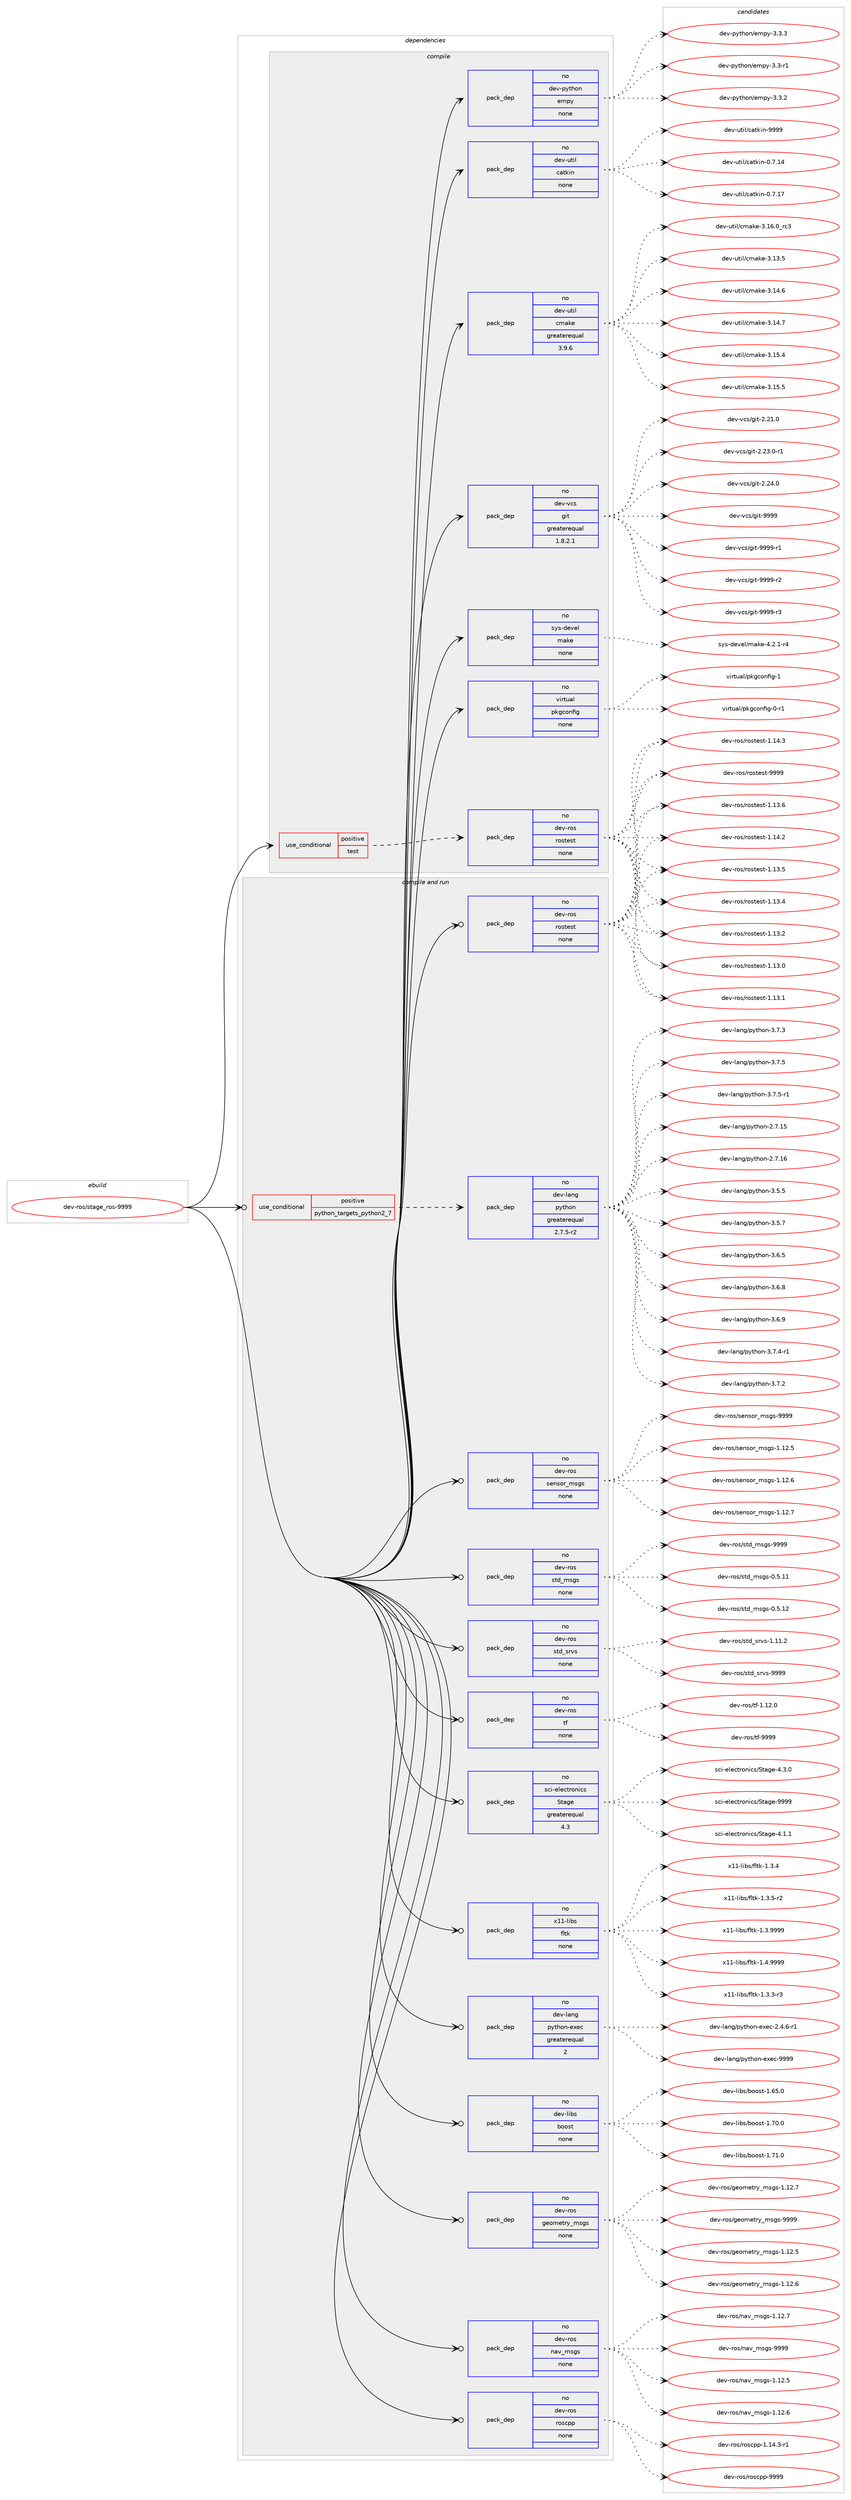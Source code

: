 digraph prolog {

# *************
# Graph options
# *************

newrank=true;
concentrate=true;
compound=true;
graph [rankdir=LR,fontname=Helvetica,fontsize=10,ranksep=1.5];#, ranksep=2.5, nodesep=0.2];
edge  [arrowhead=vee];
node  [fontname=Helvetica,fontsize=10];

# **********
# The ebuild
# **********

subgraph cluster_leftcol {
color=gray;
rank=same;
label=<<i>ebuild</i>>;
id [label="dev-ros/stage_ros-9999", color=red, width=4, href="../dev-ros/stage_ros-9999.svg"];
}

# ****************
# The dependencies
# ****************

subgraph cluster_midcol {
color=gray;
label=<<i>dependencies</i>>;
subgraph cluster_compile {
fillcolor="#eeeeee";
style=filled;
label=<<i>compile</i>>;
subgraph cond155488 {
dependency667490 [label=<<TABLE BORDER="0" CELLBORDER="1" CELLSPACING="0" CELLPADDING="4"><TR><TD ROWSPAN="3" CELLPADDING="10">use_conditional</TD></TR><TR><TD>positive</TD></TR><TR><TD>test</TD></TR></TABLE>>, shape=none, color=red];
subgraph pack500096 {
dependency667491 [label=<<TABLE BORDER="0" CELLBORDER="1" CELLSPACING="0" CELLPADDING="4" WIDTH="220"><TR><TD ROWSPAN="6" CELLPADDING="30">pack_dep</TD></TR><TR><TD WIDTH="110">no</TD></TR><TR><TD>dev-ros</TD></TR><TR><TD>rostest</TD></TR><TR><TD>none</TD></TR><TR><TD></TD></TR></TABLE>>, shape=none, color=blue];
}
dependency667490:e -> dependency667491:w [weight=20,style="dashed",arrowhead="vee"];
}
id:e -> dependency667490:w [weight=20,style="solid",arrowhead="vee"];
subgraph pack500097 {
dependency667492 [label=<<TABLE BORDER="0" CELLBORDER="1" CELLSPACING="0" CELLPADDING="4" WIDTH="220"><TR><TD ROWSPAN="6" CELLPADDING="30">pack_dep</TD></TR><TR><TD WIDTH="110">no</TD></TR><TR><TD>dev-python</TD></TR><TR><TD>empy</TD></TR><TR><TD>none</TD></TR><TR><TD></TD></TR></TABLE>>, shape=none, color=blue];
}
id:e -> dependency667492:w [weight=20,style="solid",arrowhead="vee"];
subgraph pack500098 {
dependency667493 [label=<<TABLE BORDER="0" CELLBORDER="1" CELLSPACING="0" CELLPADDING="4" WIDTH="220"><TR><TD ROWSPAN="6" CELLPADDING="30">pack_dep</TD></TR><TR><TD WIDTH="110">no</TD></TR><TR><TD>dev-util</TD></TR><TR><TD>catkin</TD></TR><TR><TD>none</TD></TR><TR><TD></TD></TR></TABLE>>, shape=none, color=blue];
}
id:e -> dependency667493:w [weight=20,style="solid",arrowhead="vee"];
subgraph pack500099 {
dependency667494 [label=<<TABLE BORDER="0" CELLBORDER="1" CELLSPACING="0" CELLPADDING="4" WIDTH="220"><TR><TD ROWSPAN="6" CELLPADDING="30">pack_dep</TD></TR><TR><TD WIDTH="110">no</TD></TR><TR><TD>dev-util</TD></TR><TR><TD>cmake</TD></TR><TR><TD>greaterequal</TD></TR><TR><TD>3.9.6</TD></TR></TABLE>>, shape=none, color=blue];
}
id:e -> dependency667494:w [weight=20,style="solid",arrowhead="vee"];
subgraph pack500100 {
dependency667495 [label=<<TABLE BORDER="0" CELLBORDER="1" CELLSPACING="0" CELLPADDING="4" WIDTH="220"><TR><TD ROWSPAN="6" CELLPADDING="30">pack_dep</TD></TR><TR><TD WIDTH="110">no</TD></TR><TR><TD>dev-vcs</TD></TR><TR><TD>git</TD></TR><TR><TD>greaterequal</TD></TR><TR><TD>1.8.2.1</TD></TR></TABLE>>, shape=none, color=blue];
}
id:e -> dependency667495:w [weight=20,style="solid",arrowhead="vee"];
subgraph pack500101 {
dependency667496 [label=<<TABLE BORDER="0" CELLBORDER="1" CELLSPACING="0" CELLPADDING="4" WIDTH="220"><TR><TD ROWSPAN="6" CELLPADDING="30">pack_dep</TD></TR><TR><TD WIDTH="110">no</TD></TR><TR><TD>sys-devel</TD></TR><TR><TD>make</TD></TR><TR><TD>none</TD></TR><TR><TD></TD></TR></TABLE>>, shape=none, color=blue];
}
id:e -> dependency667496:w [weight=20,style="solid",arrowhead="vee"];
subgraph pack500102 {
dependency667497 [label=<<TABLE BORDER="0" CELLBORDER="1" CELLSPACING="0" CELLPADDING="4" WIDTH="220"><TR><TD ROWSPAN="6" CELLPADDING="30">pack_dep</TD></TR><TR><TD WIDTH="110">no</TD></TR><TR><TD>virtual</TD></TR><TR><TD>pkgconfig</TD></TR><TR><TD>none</TD></TR><TR><TD></TD></TR></TABLE>>, shape=none, color=blue];
}
id:e -> dependency667497:w [weight=20,style="solid",arrowhead="vee"];
}
subgraph cluster_compileandrun {
fillcolor="#eeeeee";
style=filled;
label=<<i>compile and run</i>>;
subgraph cond155489 {
dependency667498 [label=<<TABLE BORDER="0" CELLBORDER="1" CELLSPACING="0" CELLPADDING="4"><TR><TD ROWSPAN="3" CELLPADDING="10">use_conditional</TD></TR><TR><TD>positive</TD></TR><TR><TD>python_targets_python2_7</TD></TR></TABLE>>, shape=none, color=red];
subgraph pack500103 {
dependency667499 [label=<<TABLE BORDER="0" CELLBORDER="1" CELLSPACING="0" CELLPADDING="4" WIDTH="220"><TR><TD ROWSPAN="6" CELLPADDING="30">pack_dep</TD></TR><TR><TD WIDTH="110">no</TD></TR><TR><TD>dev-lang</TD></TR><TR><TD>python</TD></TR><TR><TD>greaterequal</TD></TR><TR><TD>2.7.5-r2</TD></TR></TABLE>>, shape=none, color=blue];
}
dependency667498:e -> dependency667499:w [weight=20,style="dashed",arrowhead="vee"];
}
id:e -> dependency667498:w [weight=20,style="solid",arrowhead="odotvee"];
subgraph pack500104 {
dependency667500 [label=<<TABLE BORDER="0" CELLBORDER="1" CELLSPACING="0" CELLPADDING="4" WIDTH="220"><TR><TD ROWSPAN="6" CELLPADDING="30">pack_dep</TD></TR><TR><TD WIDTH="110">no</TD></TR><TR><TD>dev-lang</TD></TR><TR><TD>python-exec</TD></TR><TR><TD>greaterequal</TD></TR><TR><TD>2</TD></TR></TABLE>>, shape=none, color=blue];
}
id:e -> dependency667500:w [weight=20,style="solid",arrowhead="odotvee"];
subgraph pack500105 {
dependency667501 [label=<<TABLE BORDER="0" CELLBORDER="1" CELLSPACING="0" CELLPADDING="4" WIDTH="220"><TR><TD ROWSPAN="6" CELLPADDING="30">pack_dep</TD></TR><TR><TD WIDTH="110">no</TD></TR><TR><TD>dev-libs</TD></TR><TR><TD>boost</TD></TR><TR><TD>none</TD></TR><TR><TD></TD></TR></TABLE>>, shape=none, color=blue];
}
id:e -> dependency667501:w [weight=20,style="solid",arrowhead="odotvee"];
subgraph pack500106 {
dependency667502 [label=<<TABLE BORDER="0" CELLBORDER="1" CELLSPACING="0" CELLPADDING="4" WIDTH="220"><TR><TD ROWSPAN="6" CELLPADDING="30">pack_dep</TD></TR><TR><TD WIDTH="110">no</TD></TR><TR><TD>dev-ros</TD></TR><TR><TD>geometry_msgs</TD></TR><TR><TD>none</TD></TR><TR><TD></TD></TR></TABLE>>, shape=none, color=blue];
}
id:e -> dependency667502:w [weight=20,style="solid",arrowhead="odotvee"];
subgraph pack500107 {
dependency667503 [label=<<TABLE BORDER="0" CELLBORDER="1" CELLSPACING="0" CELLPADDING="4" WIDTH="220"><TR><TD ROWSPAN="6" CELLPADDING="30">pack_dep</TD></TR><TR><TD WIDTH="110">no</TD></TR><TR><TD>dev-ros</TD></TR><TR><TD>nav_msgs</TD></TR><TR><TD>none</TD></TR><TR><TD></TD></TR></TABLE>>, shape=none, color=blue];
}
id:e -> dependency667503:w [weight=20,style="solid",arrowhead="odotvee"];
subgraph pack500108 {
dependency667504 [label=<<TABLE BORDER="0" CELLBORDER="1" CELLSPACING="0" CELLPADDING="4" WIDTH="220"><TR><TD ROWSPAN="6" CELLPADDING="30">pack_dep</TD></TR><TR><TD WIDTH="110">no</TD></TR><TR><TD>dev-ros</TD></TR><TR><TD>roscpp</TD></TR><TR><TD>none</TD></TR><TR><TD></TD></TR></TABLE>>, shape=none, color=blue];
}
id:e -> dependency667504:w [weight=20,style="solid",arrowhead="odotvee"];
subgraph pack500109 {
dependency667505 [label=<<TABLE BORDER="0" CELLBORDER="1" CELLSPACING="0" CELLPADDING="4" WIDTH="220"><TR><TD ROWSPAN="6" CELLPADDING="30">pack_dep</TD></TR><TR><TD WIDTH="110">no</TD></TR><TR><TD>dev-ros</TD></TR><TR><TD>rostest</TD></TR><TR><TD>none</TD></TR><TR><TD></TD></TR></TABLE>>, shape=none, color=blue];
}
id:e -> dependency667505:w [weight=20,style="solid",arrowhead="odotvee"];
subgraph pack500110 {
dependency667506 [label=<<TABLE BORDER="0" CELLBORDER="1" CELLSPACING="0" CELLPADDING="4" WIDTH="220"><TR><TD ROWSPAN="6" CELLPADDING="30">pack_dep</TD></TR><TR><TD WIDTH="110">no</TD></TR><TR><TD>dev-ros</TD></TR><TR><TD>sensor_msgs</TD></TR><TR><TD>none</TD></TR><TR><TD></TD></TR></TABLE>>, shape=none, color=blue];
}
id:e -> dependency667506:w [weight=20,style="solid",arrowhead="odotvee"];
subgraph pack500111 {
dependency667507 [label=<<TABLE BORDER="0" CELLBORDER="1" CELLSPACING="0" CELLPADDING="4" WIDTH="220"><TR><TD ROWSPAN="6" CELLPADDING="30">pack_dep</TD></TR><TR><TD WIDTH="110">no</TD></TR><TR><TD>dev-ros</TD></TR><TR><TD>std_msgs</TD></TR><TR><TD>none</TD></TR><TR><TD></TD></TR></TABLE>>, shape=none, color=blue];
}
id:e -> dependency667507:w [weight=20,style="solid",arrowhead="odotvee"];
subgraph pack500112 {
dependency667508 [label=<<TABLE BORDER="0" CELLBORDER="1" CELLSPACING="0" CELLPADDING="4" WIDTH="220"><TR><TD ROWSPAN="6" CELLPADDING="30">pack_dep</TD></TR><TR><TD WIDTH="110">no</TD></TR><TR><TD>dev-ros</TD></TR><TR><TD>std_srvs</TD></TR><TR><TD>none</TD></TR><TR><TD></TD></TR></TABLE>>, shape=none, color=blue];
}
id:e -> dependency667508:w [weight=20,style="solid",arrowhead="odotvee"];
subgraph pack500113 {
dependency667509 [label=<<TABLE BORDER="0" CELLBORDER="1" CELLSPACING="0" CELLPADDING="4" WIDTH="220"><TR><TD ROWSPAN="6" CELLPADDING="30">pack_dep</TD></TR><TR><TD WIDTH="110">no</TD></TR><TR><TD>dev-ros</TD></TR><TR><TD>tf</TD></TR><TR><TD>none</TD></TR><TR><TD></TD></TR></TABLE>>, shape=none, color=blue];
}
id:e -> dependency667509:w [weight=20,style="solid",arrowhead="odotvee"];
subgraph pack500114 {
dependency667510 [label=<<TABLE BORDER="0" CELLBORDER="1" CELLSPACING="0" CELLPADDING="4" WIDTH="220"><TR><TD ROWSPAN="6" CELLPADDING="30">pack_dep</TD></TR><TR><TD WIDTH="110">no</TD></TR><TR><TD>sci-electronics</TD></TR><TR><TD>Stage</TD></TR><TR><TD>greaterequal</TD></TR><TR><TD>4.3</TD></TR></TABLE>>, shape=none, color=blue];
}
id:e -> dependency667510:w [weight=20,style="solid",arrowhead="odotvee"];
subgraph pack500115 {
dependency667511 [label=<<TABLE BORDER="0" CELLBORDER="1" CELLSPACING="0" CELLPADDING="4" WIDTH="220"><TR><TD ROWSPAN="6" CELLPADDING="30">pack_dep</TD></TR><TR><TD WIDTH="110">no</TD></TR><TR><TD>x11-libs</TD></TR><TR><TD>fltk</TD></TR><TR><TD>none</TD></TR><TR><TD></TD></TR></TABLE>>, shape=none, color=blue];
}
id:e -> dependency667511:w [weight=20,style="solid",arrowhead="odotvee"];
}
subgraph cluster_run {
fillcolor="#eeeeee";
style=filled;
label=<<i>run</i>>;
}
}

# **************
# The candidates
# **************

subgraph cluster_choices {
rank=same;
color=gray;
label=<<i>candidates</i>>;

subgraph choice500096 {
color=black;
nodesep=1;
choice100101118451141111154711411111511610111511645494649514648 [label="dev-ros/rostest-1.13.0", color=red, width=4,href="../dev-ros/rostest-1.13.0.svg"];
choice100101118451141111154711411111511610111511645494649514649 [label="dev-ros/rostest-1.13.1", color=red, width=4,href="../dev-ros/rostest-1.13.1.svg"];
choice100101118451141111154711411111511610111511645494649514650 [label="dev-ros/rostest-1.13.2", color=red, width=4,href="../dev-ros/rostest-1.13.2.svg"];
choice100101118451141111154711411111511610111511645494649514652 [label="dev-ros/rostest-1.13.4", color=red, width=4,href="../dev-ros/rostest-1.13.4.svg"];
choice100101118451141111154711411111511610111511645494649514653 [label="dev-ros/rostest-1.13.5", color=red, width=4,href="../dev-ros/rostest-1.13.5.svg"];
choice100101118451141111154711411111511610111511645494649514654 [label="dev-ros/rostest-1.13.6", color=red, width=4,href="../dev-ros/rostest-1.13.6.svg"];
choice100101118451141111154711411111511610111511645494649524650 [label="dev-ros/rostest-1.14.2", color=red, width=4,href="../dev-ros/rostest-1.14.2.svg"];
choice100101118451141111154711411111511610111511645494649524651 [label="dev-ros/rostest-1.14.3", color=red, width=4,href="../dev-ros/rostest-1.14.3.svg"];
choice10010111845114111115471141111151161011151164557575757 [label="dev-ros/rostest-9999", color=red, width=4,href="../dev-ros/rostest-9999.svg"];
dependency667491:e -> choice100101118451141111154711411111511610111511645494649514648:w [style=dotted,weight="100"];
dependency667491:e -> choice100101118451141111154711411111511610111511645494649514649:w [style=dotted,weight="100"];
dependency667491:e -> choice100101118451141111154711411111511610111511645494649514650:w [style=dotted,weight="100"];
dependency667491:e -> choice100101118451141111154711411111511610111511645494649514652:w [style=dotted,weight="100"];
dependency667491:e -> choice100101118451141111154711411111511610111511645494649514653:w [style=dotted,weight="100"];
dependency667491:e -> choice100101118451141111154711411111511610111511645494649514654:w [style=dotted,weight="100"];
dependency667491:e -> choice100101118451141111154711411111511610111511645494649524650:w [style=dotted,weight="100"];
dependency667491:e -> choice100101118451141111154711411111511610111511645494649524651:w [style=dotted,weight="100"];
dependency667491:e -> choice10010111845114111115471141111151161011151164557575757:w [style=dotted,weight="100"];
}
subgraph choice500097 {
color=black;
nodesep=1;
choice1001011184511212111610411111047101109112121455146514511449 [label="dev-python/empy-3.3-r1", color=red, width=4,href="../dev-python/empy-3.3-r1.svg"];
choice1001011184511212111610411111047101109112121455146514650 [label="dev-python/empy-3.3.2", color=red, width=4,href="../dev-python/empy-3.3.2.svg"];
choice1001011184511212111610411111047101109112121455146514651 [label="dev-python/empy-3.3.3", color=red, width=4,href="../dev-python/empy-3.3.3.svg"];
dependency667492:e -> choice1001011184511212111610411111047101109112121455146514511449:w [style=dotted,weight="100"];
dependency667492:e -> choice1001011184511212111610411111047101109112121455146514650:w [style=dotted,weight="100"];
dependency667492:e -> choice1001011184511212111610411111047101109112121455146514651:w [style=dotted,weight="100"];
}
subgraph choice500098 {
color=black;
nodesep=1;
choice1001011184511711610510847999711610710511045484655464952 [label="dev-util/catkin-0.7.14", color=red, width=4,href="../dev-util/catkin-0.7.14.svg"];
choice1001011184511711610510847999711610710511045484655464955 [label="dev-util/catkin-0.7.17", color=red, width=4,href="../dev-util/catkin-0.7.17.svg"];
choice100101118451171161051084799971161071051104557575757 [label="dev-util/catkin-9999", color=red, width=4,href="../dev-util/catkin-9999.svg"];
dependency667493:e -> choice1001011184511711610510847999711610710511045484655464952:w [style=dotted,weight="100"];
dependency667493:e -> choice1001011184511711610510847999711610710511045484655464955:w [style=dotted,weight="100"];
dependency667493:e -> choice100101118451171161051084799971161071051104557575757:w [style=dotted,weight="100"];
}
subgraph choice500099 {
color=black;
nodesep=1;
choice1001011184511711610510847991099710710145514649514653 [label="dev-util/cmake-3.13.5", color=red, width=4,href="../dev-util/cmake-3.13.5.svg"];
choice1001011184511711610510847991099710710145514649524654 [label="dev-util/cmake-3.14.6", color=red, width=4,href="../dev-util/cmake-3.14.6.svg"];
choice1001011184511711610510847991099710710145514649524655 [label="dev-util/cmake-3.14.7", color=red, width=4,href="../dev-util/cmake-3.14.7.svg"];
choice1001011184511711610510847991099710710145514649534652 [label="dev-util/cmake-3.15.4", color=red, width=4,href="../dev-util/cmake-3.15.4.svg"];
choice1001011184511711610510847991099710710145514649534653 [label="dev-util/cmake-3.15.5", color=red, width=4,href="../dev-util/cmake-3.15.5.svg"];
choice1001011184511711610510847991099710710145514649544648951149951 [label="dev-util/cmake-3.16.0_rc3", color=red, width=4,href="../dev-util/cmake-3.16.0_rc3.svg"];
dependency667494:e -> choice1001011184511711610510847991099710710145514649514653:w [style=dotted,weight="100"];
dependency667494:e -> choice1001011184511711610510847991099710710145514649524654:w [style=dotted,weight="100"];
dependency667494:e -> choice1001011184511711610510847991099710710145514649524655:w [style=dotted,weight="100"];
dependency667494:e -> choice1001011184511711610510847991099710710145514649534652:w [style=dotted,weight="100"];
dependency667494:e -> choice1001011184511711610510847991099710710145514649534653:w [style=dotted,weight="100"];
dependency667494:e -> choice1001011184511711610510847991099710710145514649544648951149951:w [style=dotted,weight="100"];
}
subgraph choice500100 {
color=black;
nodesep=1;
choice10010111845118991154710310511645504650494648 [label="dev-vcs/git-2.21.0", color=red, width=4,href="../dev-vcs/git-2.21.0.svg"];
choice100101118451189911547103105116455046505146484511449 [label="dev-vcs/git-2.23.0-r1", color=red, width=4,href="../dev-vcs/git-2.23.0-r1.svg"];
choice10010111845118991154710310511645504650524648 [label="dev-vcs/git-2.24.0", color=red, width=4,href="../dev-vcs/git-2.24.0.svg"];
choice1001011184511899115471031051164557575757 [label="dev-vcs/git-9999", color=red, width=4,href="../dev-vcs/git-9999.svg"];
choice10010111845118991154710310511645575757574511449 [label="dev-vcs/git-9999-r1", color=red, width=4,href="../dev-vcs/git-9999-r1.svg"];
choice10010111845118991154710310511645575757574511450 [label="dev-vcs/git-9999-r2", color=red, width=4,href="../dev-vcs/git-9999-r2.svg"];
choice10010111845118991154710310511645575757574511451 [label="dev-vcs/git-9999-r3", color=red, width=4,href="../dev-vcs/git-9999-r3.svg"];
dependency667495:e -> choice10010111845118991154710310511645504650494648:w [style=dotted,weight="100"];
dependency667495:e -> choice100101118451189911547103105116455046505146484511449:w [style=dotted,weight="100"];
dependency667495:e -> choice10010111845118991154710310511645504650524648:w [style=dotted,weight="100"];
dependency667495:e -> choice1001011184511899115471031051164557575757:w [style=dotted,weight="100"];
dependency667495:e -> choice10010111845118991154710310511645575757574511449:w [style=dotted,weight="100"];
dependency667495:e -> choice10010111845118991154710310511645575757574511450:w [style=dotted,weight="100"];
dependency667495:e -> choice10010111845118991154710310511645575757574511451:w [style=dotted,weight="100"];
}
subgraph choice500101 {
color=black;
nodesep=1;
choice1151211154510010111810110847109971071014552465046494511452 [label="sys-devel/make-4.2.1-r4", color=red, width=4,href="../sys-devel/make-4.2.1-r4.svg"];
dependency667496:e -> choice1151211154510010111810110847109971071014552465046494511452:w [style=dotted,weight="100"];
}
subgraph choice500102 {
color=black;
nodesep=1;
choice11810511411611797108471121071039911111010210510345484511449 [label="virtual/pkgconfig-0-r1", color=red, width=4,href="../virtual/pkgconfig-0-r1.svg"];
choice1181051141161179710847112107103991111101021051034549 [label="virtual/pkgconfig-1", color=red, width=4,href="../virtual/pkgconfig-1.svg"];
dependency667497:e -> choice11810511411611797108471121071039911111010210510345484511449:w [style=dotted,weight="100"];
dependency667497:e -> choice1181051141161179710847112107103991111101021051034549:w [style=dotted,weight="100"];
}
subgraph choice500103 {
color=black;
nodesep=1;
choice10010111845108971101034711212111610411111045504655464953 [label="dev-lang/python-2.7.15", color=red, width=4,href="../dev-lang/python-2.7.15.svg"];
choice10010111845108971101034711212111610411111045504655464954 [label="dev-lang/python-2.7.16", color=red, width=4,href="../dev-lang/python-2.7.16.svg"];
choice100101118451089711010347112121116104111110455146534653 [label="dev-lang/python-3.5.5", color=red, width=4,href="../dev-lang/python-3.5.5.svg"];
choice100101118451089711010347112121116104111110455146534655 [label="dev-lang/python-3.5.7", color=red, width=4,href="../dev-lang/python-3.5.7.svg"];
choice100101118451089711010347112121116104111110455146544653 [label="dev-lang/python-3.6.5", color=red, width=4,href="../dev-lang/python-3.6.5.svg"];
choice100101118451089711010347112121116104111110455146544656 [label="dev-lang/python-3.6.8", color=red, width=4,href="../dev-lang/python-3.6.8.svg"];
choice100101118451089711010347112121116104111110455146544657 [label="dev-lang/python-3.6.9", color=red, width=4,href="../dev-lang/python-3.6.9.svg"];
choice100101118451089711010347112121116104111110455146554650 [label="dev-lang/python-3.7.2", color=red, width=4,href="../dev-lang/python-3.7.2.svg"];
choice100101118451089711010347112121116104111110455146554651 [label="dev-lang/python-3.7.3", color=red, width=4,href="../dev-lang/python-3.7.3.svg"];
choice1001011184510897110103471121211161041111104551465546524511449 [label="dev-lang/python-3.7.4-r1", color=red, width=4,href="../dev-lang/python-3.7.4-r1.svg"];
choice100101118451089711010347112121116104111110455146554653 [label="dev-lang/python-3.7.5", color=red, width=4,href="../dev-lang/python-3.7.5.svg"];
choice1001011184510897110103471121211161041111104551465546534511449 [label="dev-lang/python-3.7.5-r1", color=red, width=4,href="../dev-lang/python-3.7.5-r1.svg"];
dependency667499:e -> choice10010111845108971101034711212111610411111045504655464953:w [style=dotted,weight="100"];
dependency667499:e -> choice10010111845108971101034711212111610411111045504655464954:w [style=dotted,weight="100"];
dependency667499:e -> choice100101118451089711010347112121116104111110455146534653:w [style=dotted,weight="100"];
dependency667499:e -> choice100101118451089711010347112121116104111110455146534655:w [style=dotted,weight="100"];
dependency667499:e -> choice100101118451089711010347112121116104111110455146544653:w [style=dotted,weight="100"];
dependency667499:e -> choice100101118451089711010347112121116104111110455146544656:w [style=dotted,weight="100"];
dependency667499:e -> choice100101118451089711010347112121116104111110455146544657:w [style=dotted,weight="100"];
dependency667499:e -> choice100101118451089711010347112121116104111110455146554650:w [style=dotted,weight="100"];
dependency667499:e -> choice100101118451089711010347112121116104111110455146554651:w [style=dotted,weight="100"];
dependency667499:e -> choice1001011184510897110103471121211161041111104551465546524511449:w [style=dotted,weight="100"];
dependency667499:e -> choice100101118451089711010347112121116104111110455146554653:w [style=dotted,weight="100"];
dependency667499:e -> choice1001011184510897110103471121211161041111104551465546534511449:w [style=dotted,weight="100"];
}
subgraph choice500104 {
color=black;
nodesep=1;
choice10010111845108971101034711212111610411111045101120101994550465246544511449 [label="dev-lang/python-exec-2.4.6-r1", color=red, width=4,href="../dev-lang/python-exec-2.4.6-r1.svg"];
choice10010111845108971101034711212111610411111045101120101994557575757 [label="dev-lang/python-exec-9999", color=red, width=4,href="../dev-lang/python-exec-9999.svg"];
dependency667500:e -> choice10010111845108971101034711212111610411111045101120101994550465246544511449:w [style=dotted,weight="100"];
dependency667500:e -> choice10010111845108971101034711212111610411111045101120101994557575757:w [style=dotted,weight="100"];
}
subgraph choice500105 {
color=black;
nodesep=1;
choice1001011184510810598115479811111111511645494654534648 [label="dev-libs/boost-1.65.0", color=red, width=4,href="../dev-libs/boost-1.65.0.svg"];
choice1001011184510810598115479811111111511645494655484648 [label="dev-libs/boost-1.70.0", color=red, width=4,href="../dev-libs/boost-1.70.0.svg"];
choice1001011184510810598115479811111111511645494655494648 [label="dev-libs/boost-1.71.0", color=red, width=4,href="../dev-libs/boost-1.71.0.svg"];
dependency667501:e -> choice1001011184510810598115479811111111511645494654534648:w [style=dotted,weight="100"];
dependency667501:e -> choice1001011184510810598115479811111111511645494655484648:w [style=dotted,weight="100"];
dependency667501:e -> choice1001011184510810598115479811111111511645494655494648:w [style=dotted,weight="100"];
}
subgraph choice500106 {
color=black;
nodesep=1;
choice10010111845114111115471031011111091011161141219510911510311545494649504653 [label="dev-ros/geometry_msgs-1.12.5", color=red, width=4,href="../dev-ros/geometry_msgs-1.12.5.svg"];
choice10010111845114111115471031011111091011161141219510911510311545494649504654 [label="dev-ros/geometry_msgs-1.12.6", color=red, width=4,href="../dev-ros/geometry_msgs-1.12.6.svg"];
choice10010111845114111115471031011111091011161141219510911510311545494649504655 [label="dev-ros/geometry_msgs-1.12.7", color=red, width=4,href="../dev-ros/geometry_msgs-1.12.7.svg"];
choice1001011184511411111547103101111109101116114121951091151031154557575757 [label="dev-ros/geometry_msgs-9999", color=red, width=4,href="../dev-ros/geometry_msgs-9999.svg"];
dependency667502:e -> choice10010111845114111115471031011111091011161141219510911510311545494649504653:w [style=dotted,weight="100"];
dependency667502:e -> choice10010111845114111115471031011111091011161141219510911510311545494649504654:w [style=dotted,weight="100"];
dependency667502:e -> choice10010111845114111115471031011111091011161141219510911510311545494649504655:w [style=dotted,weight="100"];
dependency667502:e -> choice1001011184511411111547103101111109101116114121951091151031154557575757:w [style=dotted,weight="100"];
}
subgraph choice500107 {
color=black;
nodesep=1;
choice1001011184511411111547110971189510911510311545494649504653 [label="dev-ros/nav_msgs-1.12.5", color=red, width=4,href="../dev-ros/nav_msgs-1.12.5.svg"];
choice1001011184511411111547110971189510911510311545494649504654 [label="dev-ros/nav_msgs-1.12.6", color=red, width=4,href="../dev-ros/nav_msgs-1.12.6.svg"];
choice1001011184511411111547110971189510911510311545494649504655 [label="dev-ros/nav_msgs-1.12.7", color=red, width=4,href="../dev-ros/nav_msgs-1.12.7.svg"];
choice100101118451141111154711097118951091151031154557575757 [label="dev-ros/nav_msgs-9999", color=red, width=4,href="../dev-ros/nav_msgs-9999.svg"];
dependency667503:e -> choice1001011184511411111547110971189510911510311545494649504653:w [style=dotted,weight="100"];
dependency667503:e -> choice1001011184511411111547110971189510911510311545494649504654:w [style=dotted,weight="100"];
dependency667503:e -> choice1001011184511411111547110971189510911510311545494649504655:w [style=dotted,weight="100"];
dependency667503:e -> choice100101118451141111154711097118951091151031154557575757:w [style=dotted,weight="100"];
}
subgraph choice500108 {
color=black;
nodesep=1;
choice100101118451141111154711411111599112112454946495246514511449 [label="dev-ros/roscpp-1.14.3-r1", color=red, width=4,href="../dev-ros/roscpp-1.14.3-r1.svg"];
choice1001011184511411111547114111115991121124557575757 [label="dev-ros/roscpp-9999", color=red, width=4,href="../dev-ros/roscpp-9999.svg"];
dependency667504:e -> choice100101118451141111154711411111599112112454946495246514511449:w [style=dotted,weight="100"];
dependency667504:e -> choice1001011184511411111547114111115991121124557575757:w [style=dotted,weight="100"];
}
subgraph choice500109 {
color=black;
nodesep=1;
choice100101118451141111154711411111511610111511645494649514648 [label="dev-ros/rostest-1.13.0", color=red, width=4,href="../dev-ros/rostest-1.13.0.svg"];
choice100101118451141111154711411111511610111511645494649514649 [label="dev-ros/rostest-1.13.1", color=red, width=4,href="../dev-ros/rostest-1.13.1.svg"];
choice100101118451141111154711411111511610111511645494649514650 [label="dev-ros/rostest-1.13.2", color=red, width=4,href="../dev-ros/rostest-1.13.2.svg"];
choice100101118451141111154711411111511610111511645494649514652 [label="dev-ros/rostest-1.13.4", color=red, width=4,href="../dev-ros/rostest-1.13.4.svg"];
choice100101118451141111154711411111511610111511645494649514653 [label="dev-ros/rostest-1.13.5", color=red, width=4,href="../dev-ros/rostest-1.13.5.svg"];
choice100101118451141111154711411111511610111511645494649514654 [label="dev-ros/rostest-1.13.6", color=red, width=4,href="../dev-ros/rostest-1.13.6.svg"];
choice100101118451141111154711411111511610111511645494649524650 [label="dev-ros/rostest-1.14.2", color=red, width=4,href="../dev-ros/rostest-1.14.2.svg"];
choice100101118451141111154711411111511610111511645494649524651 [label="dev-ros/rostest-1.14.3", color=red, width=4,href="../dev-ros/rostest-1.14.3.svg"];
choice10010111845114111115471141111151161011151164557575757 [label="dev-ros/rostest-9999", color=red, width=4,href="../dev-ros/rostest-9999.svg"];
dependency667505:e -> choice100101118451141111154711411111511610111511645494649514648:w [style=dotted,weight="100"];
dependency667505:e -> choice100101118451141111154711411111511610111511645494649514649:w [style=dotted,weight="100"];
dependency667505:e -> choice100101118451141111154711411111511610111511645494649514650:w [style=dotted,weight="100"];
dependency667505:e -> choice100101118451141111154711411111511610111511645494649514652:w [style=dotted,weight="100"];
dependency667505:e -> choice100101118451141111154711411111511610111511645494649514653:w [style=dotted,weight="100"];
dependency667505:e -> choice100101118451141111154711411111511610111511645494649514654:w [style=dotted,weight="100"];
dependency667505:e -> choice100101118451141111154711411111511610111511645494649524650:w [style=dotted,weight="100"];
dependency667505:e -> choice100101118451141111154711411111511610111511645494649524651:w [style=dotted,weight="100"];
dependency667505:e -> choice10010111845114111115471141111151161011151164557575757:w [style=dotted,weight="100"];
}
subgraph choice500110 {
color=black;
nodesep=1;
choice10010111845114111115471151011101151111149510911510311545494649504653 [label="dev-ros/sensor_msgs-1.12.5", color=red, width=4,href="../dev-ros/sensor_msgs-1.12.5.svg"];
choice10010111845114111115471151011101151111149510911510311545494649504654 [label="dev-ros/sensor_msgs-1.12.6", color=red, width=4,href="../dev-ros/sensor_msgs-1.12.6.svg"];
choice10010111845114111115471151011101151111149510911510311545494649504655 [label="dev-ros/sensor_msgs-1.12.7", color=red, width=4,href="../dev-ros/sensor_msgs-1.12.7.svg"];
choice1001011184511411111547115101110115111114951091151031154557575757 [label="dev-ros/sensor_msgs-9999", color=red, width=4,href="../dev-ros/sensor_msgs-9999.svg"];
dependency667506:e -> choice10010111845114111115471151011101151111149510911510311545494649504653:w [style=dotted,weight="100"];
dependency667506:e -> choice10010111845114111115471151011101151111149510911510311545494649504654:w [style=dotted,weight="100"];
dependency667506:e -> choice10010111845114111115471151011101151111149510911510311545494649504655:w [style=dotted,weight="100"];
dependency667506:e -> choice1001011184511411111547115101110115111114951091151031154557575757:w [style=dotted,weight="100"];
}
subgraph choice500111 {
color=black;
nodesep=1;
choice10010111845114111115471151161009510911510311545484653464949 [label="dev-ros/std_msgs-0.5.11", color=red, width=4,href="../dev-ros/std_msgs-0.5.11.svg"];
choice10010111845114111115471151161009510911510311545484653464950 [label="dev-ros/std_msgs-0.5.12", color=red, width=4,href="../dev-ros/std_msgs-0.5.12.svg"];
choice1001011184511411111547115116100951091151031154557575757 [label="dev-ros/std_msgs-9999", color=red, width=4,href="../dev-ros/std_msgs-9999.svg"];
dependency667507:e -> choice10010111845114111115471151161009510911510311545484653464949:w [style=dotted,weight="100"];
dependency667507:e -> choice10010111845114111115471151161009510911510311545484653464950:w [style=dotted,weight="100"];
dependency667507:e -> choice1001011184511411111547115116100951091151031154557575757:w [style=dotted,weight="100"];
}
subgraph choice500112 {
color=black;
nodesep=1;
choice10010111845114111115471151161009511511411811545494649494650 [label="dev-ros/std_srvs-1.11.2", color=red, width=4,href="../dev-ros/std_srvs-1.11.2.svg"];
choice1001011184511411111547115116100951151141181154557575757 [label="dev-ros/std_srvs-9999", color=red, width=4,href="../dev-ros/std_srvs-9999.svg"];
dependency667508:e -> choice10010111845114111115471151161009511511411811545494649494650:w [style=dotted,weight="100"];
dependency667508:e -> choice1001011184511411111547115116100951151141181154557575757:w [style=dotted,weight="100"];
}
subgraph choice500113 {
color=black;
nodesep=1;
choice100101118451141111154711610245494649504648 [label="dev-ros/tf-1.12.0", color=red, width=4,href="../dev-ros/tf-1.12.0.svg"];
choice10010111845114111115471161024557575757 [label="dev-ros/tf-9999", color=red, width=4,href="../dev-ros/tf-9999.svg"];
dependency667509:e -> choice100101118451141111154711610245494649504648:w [style=dotted,weight="100"];
dependency667509:e -> choice10010111845114111115471161024557575757:w [style=dotted,weight="100"];
}
subgraph choice500114 {
color=black;
nodesep=1;
choice11599105451011081019911611411111010599115478311697103101455246494649 [label="sci-electronics/Stage-4.1.1", color=red, width=4,href="../sci-electronics/Stage-4.1.1.svg"];
choice11599105451011081019911611411111010599115478311697103101455246514648 [label="sci-electronics/Stage-4.3.0", color=red, width=4,href="../sci-electronics/Stage-4.3.0.svg"];
choice115991054510110810199116114111110105991154783116971031014557575757 [label="sci-electronics/Stage-9999", color=red, width=4,href="../sci-electronics/Stage-9999.svg"];
dependency667510:e -> choice11599105451011081019911611411111010599115478311697103101455246494649:w [style=dotted,weight="100"];
dependency667510:e -> choice11599105451011081019911611411111010599115478311697103101455246514648:w [style=dotted,weight="100"];
dependency667510:e -> choice115991054510110810199116114111110105991154783116971031014557575757:w [style=dotted,weight="100"];
}
subgraph choice500115 {
color=black;
nodesep=1;
choice12049494510810598115471021081161074549465146514511451 [label="x11-libs/fltk-1.3.3-r3", color=red, width=4,href="../x11-libs/fltk-1.3.3-r3.svg"];
choice1204949451081059811547102108116107454946514652 [label="x11-libs/fltk-1.3.4", color=red, width=4,href="../x11-libs/fltk-1.3.4.svg"];
choice12049494510810598115471021081161074549465146534511450 [label="x11-libs/fltk-1.3.5-r2", color=red, width=4,href="../x11-libs/fltk-1.3.5-r2.svg"];
choice1204949451081059811547102108116107454946514657575757 [label="x11-libs/fltk-1.3.9999", color=red, width=4,href="../x11-libs/fltk-1.3.9999.svg"];
choice1204949451081059811547102108116107454946524657575757 [label="x11-libs/fltk-1.4.9999", color=red, width=4,href="../x11-libs/fltk-1.4.9999.svg"];
dependency667511:e -> choice12049494510810598115471021081161074549465146514511451:w [style=dotted,weight="100"];
dependency667511:e -> choice1204949451081059811547102108116107454946514652:w [style=dotted,weight="100"];
dependency667511:e -> choice12049494510810598115471021081161074549465146534511450:w [style=dotted,weight="100"];
dependency667511:e -> choice1204949451081059811547102108116107454946514657575757:w [style=dotted,weight="100"];
dependency667511:e -> choice1204949451081059811547102108116107454946524657575757:w [style=dotted,weight="100"];
}
}

}
